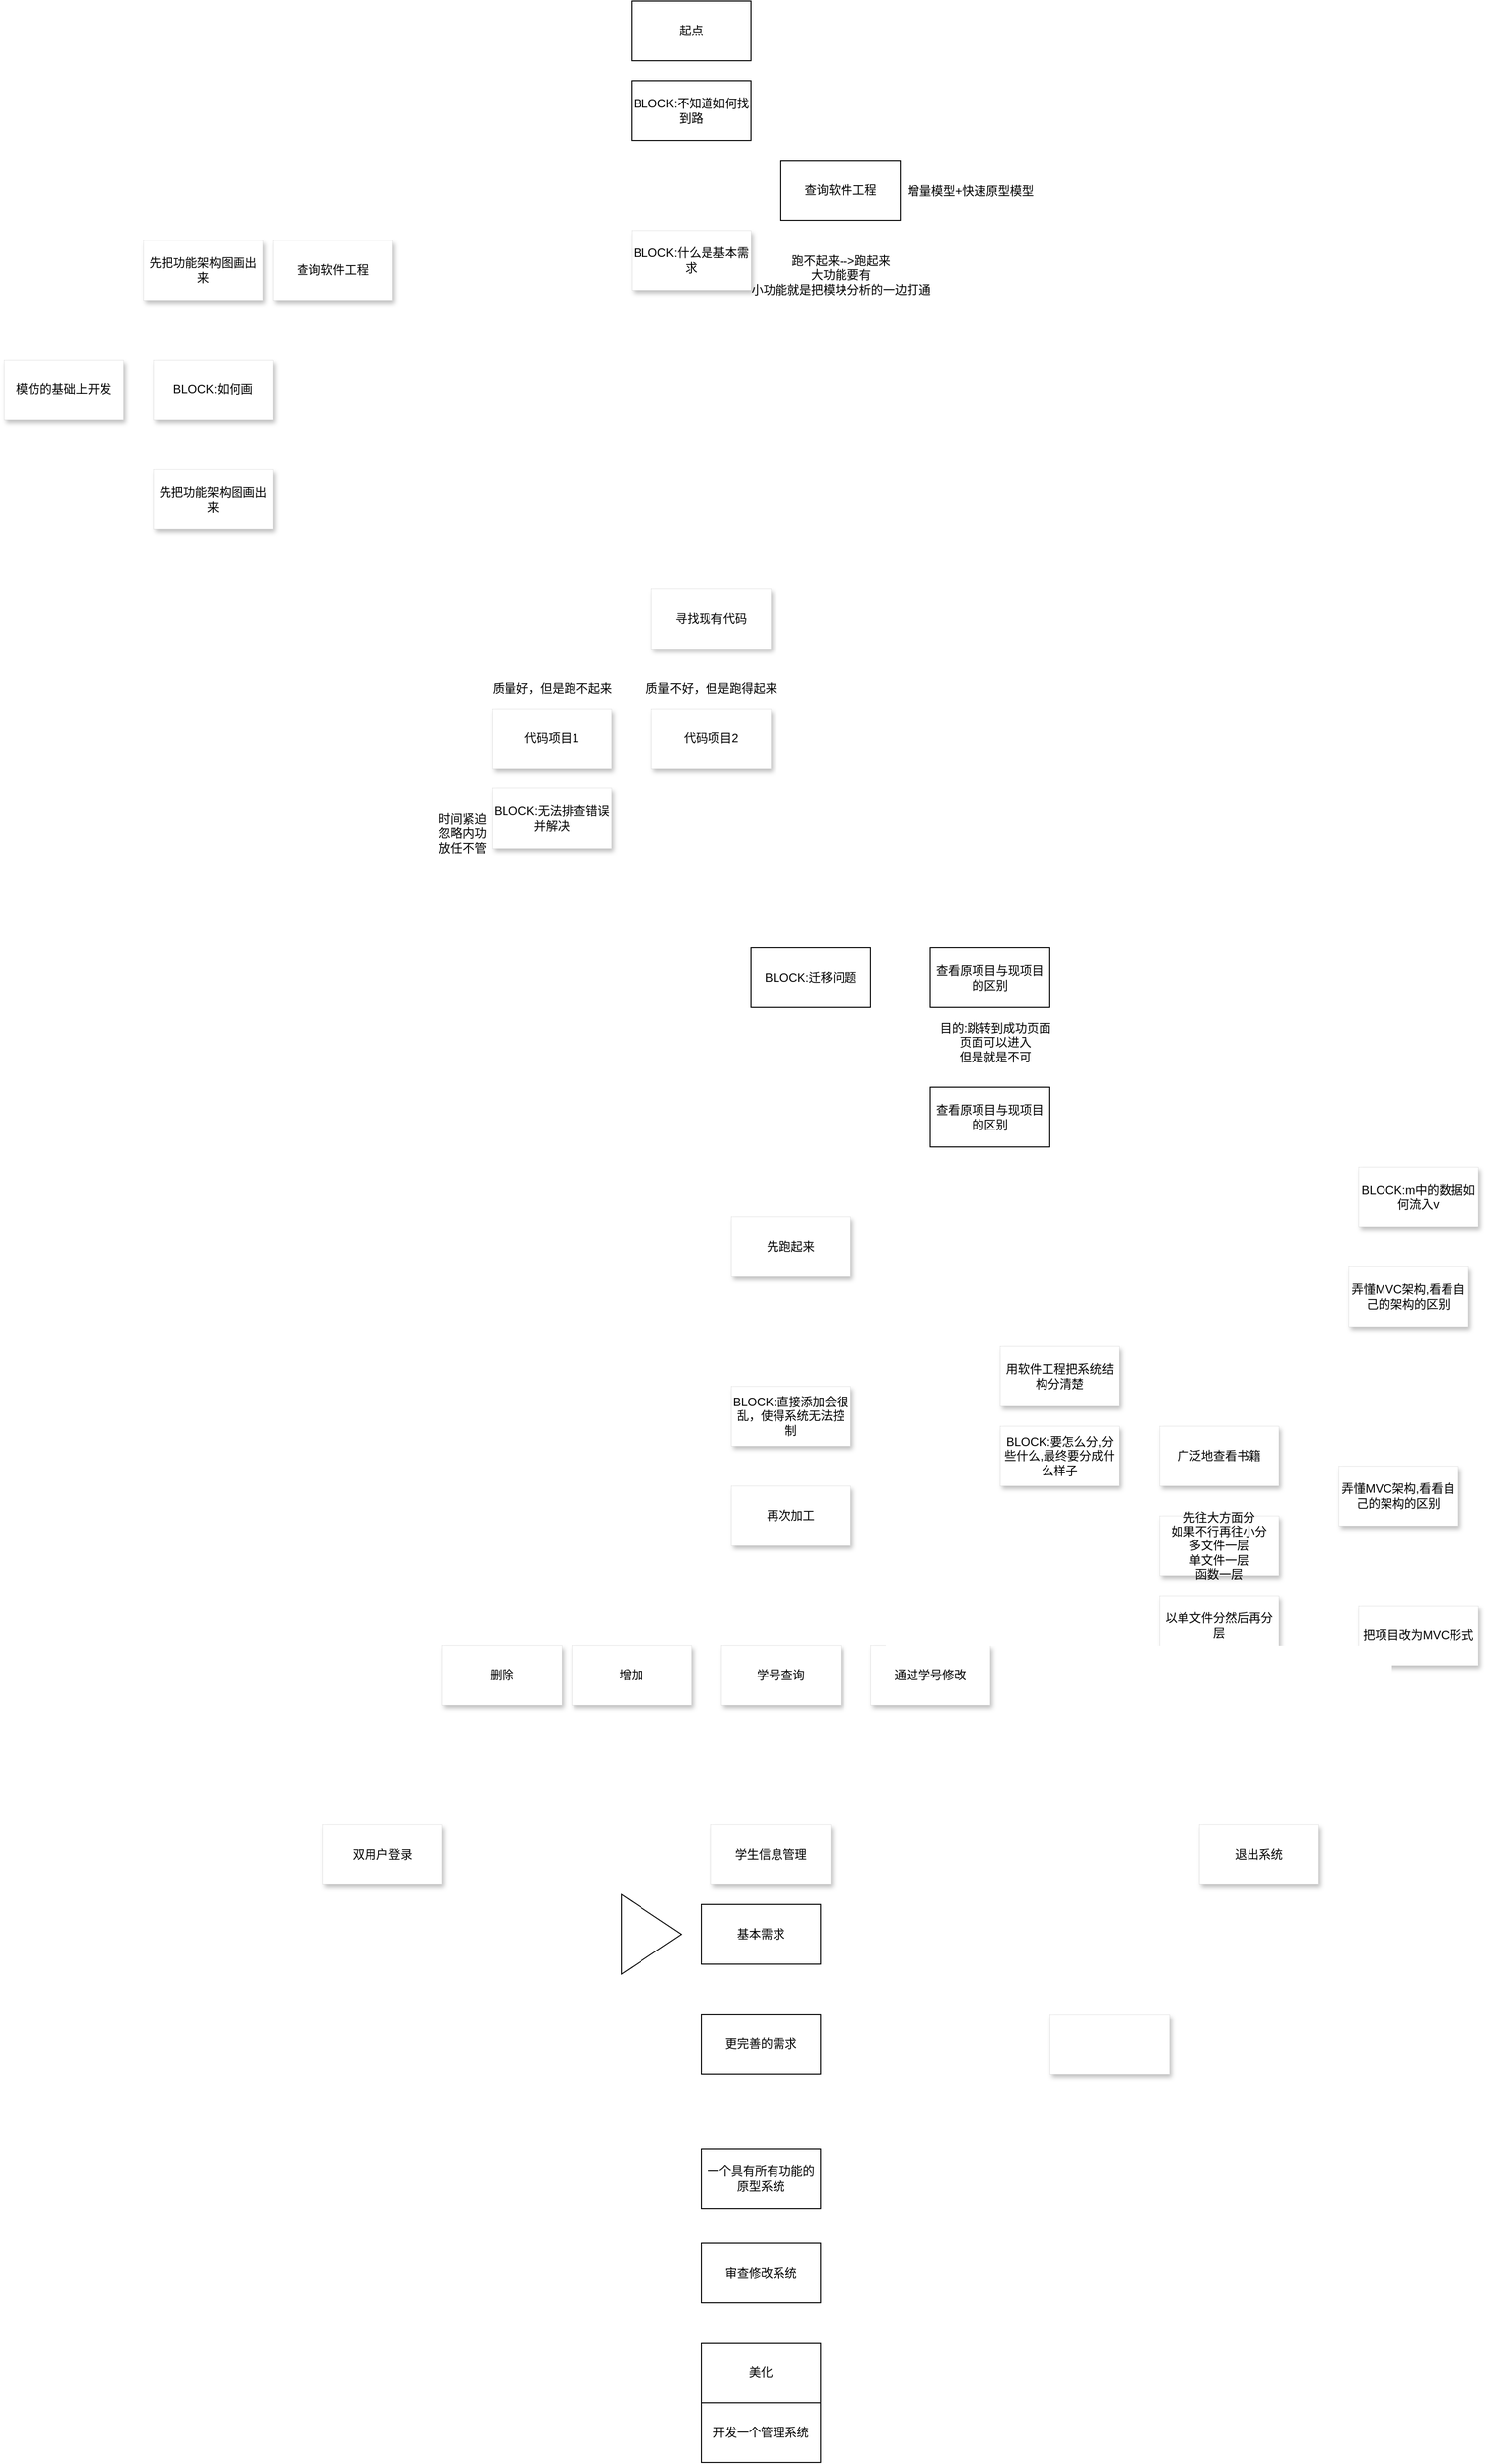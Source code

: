 <mxfile>
    <diagram id="VlpxSpH36Lv5Ca8QG7JC" name="第 1 页">
        <mxGraphModel dx="2254" dy="635" grid="1" gridSize="10" guides="1" tooltips="1" connect="1" arrows="1" fold="1" page="1" pageScale="1" pageWidth="1200" pageHeight="1920" background="#FFFFFF" math="0" shadow="0">
            <root>
                <mxCell id="0"/>
                <mxCell id="1" parent="0"/>
                <mxCell id="2" value="开发一个管理系统" style="whiteSpace=wrap;html=1;" parent="1" vertex="1">
                    <mxGeometry x="330" y="2440" width="120" height="60" as="geometry"/>
                </mxCell>
                <mxCell id="3" value="BLOCK:不知道如何找到路" style="whiteSpace=wrap;html=1;" parent="1" vertex="1">
                    <mxGeometry x="260" y="110" width="120" height="60" as="geometry"/>
                </mxCell>
                <mxCell id="6" value="查询软件工程" style="whiteSpace=wrap;html=1;" parent="1" vertex="1">
                    <mxGeometry x="410" y="190" width="120" height="60" as="geometry"/>
                </mxCell>
                <mxCell id="8" value="起点" style="whiteSpace=wrap;html=1;" parent="1" vertex="1">
                    <mxGeometry x="260" y="30" width="120" height="60" as="geometry"/>
                </mxCell>
                <mxCell id="9" value="基本需求" style="whiteSpace=wrap;html=1;" parent="1" vertex="1">
                    <mxGeometry x="330" y="1940" width="120" height="60" as="geometry"/>
                </mxCell>
                <mxCell id="10" value="一个具有所有功能的原型系统" style="whiteSpace=wrap;html=1;" parent="1" vertex="1">
                    <mxGeometry x="330" y="2185" width="120" height="60" as="geometry"/>
                </mxCell>
                <mxCell id="11" value="美化" style="whiteSpace=wrap;html=1;" parent="1" vertex="1">
                    <mxGeometry x="330" y="2380" width="120" height="60" as="geometry"/>
                </mxCell>
                <mxCell id="14" value="&lt;font color=&quot;#000000&quot;&gt;增量模型+快速原型模型&lt;br&gt;&lt;br&gt;&lt;br&gt;&lt;/font&gt;" style="text;html=1;align=center;verticalAlign=middle;resizable=0;points=[];autosize=1;strokeColor=none;" parent="1" vertex="1">
                    <mxGeometry x="530" y="210" width="140" height="50" as="geometry"/>
                </mxCell>
                <mxCell id="15" value="审查修改系统" style="whiteSpace=wrap;html=1;" parent="1" vertex="1">
                    <mxGeometry x="330" y="2280" width="120" height="60" as="geometry"/>
                </mxCell>
                <mxCell id="16" value="更完善的需求" style="whiteSpace=wrap;html=1;" parent="1" vertex="1">
                    <mxGeometry x="330" y="2050" width="120" height="60" as="geometry"/>
                </mxCell>
                <mxCell id="17" value="BLOCK:什么是基本需求" style="whiteSpace=wrap;html=1;shadow=1;strokeWidth=0;" parent="1" vertex="1">
                    <mxGeometry x="260" y="260" width="120" height="60" as="geometry"/>
                </mxCell>
                <mxCell id="18" value="查询软件工程" style="whiteSpace=wrap;html=1;shadow=1;strokeWidth=0;" parent="1" vertex="1">
                    <mxGeometry x="-100" y="270" width="120" height="60" as="geometry"/>
                </mxCell>
                <mxCell id="20" value="先把功能架构图画出来" style="whiteSpace=wrap;html=1;shadow=1;strokeWidth=0;" parent="1" vertex="1">
                    <mxGeometry x="-230" y="270" width="120" height="60" as="geometry"/>
                </mxCell>
                <mxCell id="21" value="BLOCK:如何画" style="whiteSpace=wrap;html=1;shadow=1;strokeWidth=0;" parent="1" vertex="1">
                    <mxGeometry x="-220" y="390" width="120" height="60" as="geometry"/>
                </mxCell>
                <mxCell id="22" value="模仿的基础上开发" style="whiteSpace=wrap;html=1;shadow=1;strokeWidth=0;" parent="1" vertex="1">
                    <mxGeometry x="-370" y="390" width="120" height="60" as="geometry"/>
                </mxCell>
                <mxCell id="23" value="先把功能架构图画出来" style="whiteSpace=wrap;html=1;shadow=1;strokeWidth=0;" parent="1" vertex="1">
                    <mxGeometry x="-220" y="500" width="120" height="60" as="geometry"/>
                </mxCell>
                <mxCell id="24" value="&lt;font color=&quot;#000000&quot;&gt;跑不起来--&amp;gt;跑起来&lt;br&gt;大功能要有&lt;br&gt;小功能就是把模块分析的一边打通&lt;br&gt;&lt;/font&gt;" style="text;html=1;align=center;verticalAlign=middle;resizable=0;points=[];autosize=1;strokeColor=none;" parent="1" vertex="1">
                    <mxGeometry x="370" y="280" width="200" height="50" as="geometry"/>
                </mxCell>
                <mxCell id="25" value="学生信息管理" style="whiteSpace=wrap;html=1;shadow=1;strokeWidth=0;" parent="1" vertex="1">
                    <mxGeometry x="340" y="1860" width="120" height="60" as="geometry"/>
                </mxCell>
                <mxCell id="26" value="双用户登录" style="whiteSpace=wrap;html=1;shadow=1;strokeWidth=0;" parent="1" vertex="1">
                    <mxGeometry x="-50" y="1860" width="120" height="60" as="geometry"/>
                </mxCell>
                <mxCell id="27" value="" style="whiteSpace=wrap;html=1;shadow=1;strokeWidth=0;" parent="1" vertex="1">
                    <mxGeometry x="680" y="2050" width="120" height="60" as="geometry"/>
                </mxCell>
                <mxCell id="28" value="退出系统" style="whiteSpace=wrap;html=1;shadow=1;strokeWidth=0;" parent="1" vertex="1">
                    <mxGeometry x="830" y="1860" width="120" height="60" as="geometry"/>
                </mxCell>
                <mxCell id="34" value="再次加工" style="whiteSpace=wrap;html=1;shadow=1;strokeWidth=0;" parent="1" vertex="1">
                    <mxGeometry x="360" y="1520" width="120" height="60" as="geometry"/>
                </mxCell>
                <mxCell id="35" value="寻找现有代码" style="whiteSpace=wrap;html=1;shadow=1;strokeWidth=0;" parent="1" vertex="1">
                    <mxGeometry x="280" y="620" width="120" height="60" as="geometry"/>
                </mxCell>
                <mxCell id="37" value="增加" style="whiteSpace=wrap;html=1;shadow=1;strokeWidth=0;" parent="1" vertex="1">
                    <mxGeometry x="200" y="1680" width="120" height="60" as="geometry"/>
                </mxCell>
                <mxCell id="38" value="学号查询" style="whiteSpace=wrap;html=1;shadow=1;strokeWidth=0;" parent="1" vertex="1">
                    <mxGeometry x="350" y="1680" width="120" height="60" as="geometry"/>
                </mxCell>
                <mxCell id="40" value="通过学号修改" style="whiteSpace=wrap;html=1;shadow=1;strokeWidth=0;" parent="1" vertex="1">
                    <mxGeometry x="500" y="1680" width="120" height="60" as="geometry"/>
                </mxCell>
                <mxCell id="42" value="先跑起来" style="whiteSpace=wrap;html=1;shadow=1;strokeWidth=0;" parent="1" vertex="1">
                    <mxGeometry x="360" y="1250" width="120" height="60" as="geometry"/>
                </mxCell>
                <mxCell id="46" value="BLOCK:无法排查错误并解决" style="whiteSpace=wrap;html=1;shadow=1;strokeWidth=0;" parent="1" vertex="1">
                    <mxGeometry x="120" y="820" width="120" height="60" as="geometry"/>
                </mxCell>
                <mxCell id="48" value="代码项目1" style="whiteSpace=wrap;html=1;shadow=1;strokeWidth=0;" parent="1" vertex="1">
                    <mxGeometry x="120" y="740" width="120" height="60" as="geometry"/>
                </mxCell>
                <mxCell id="49" value="代码项目2" style="whiteSpace=wrap;html=1;shadow=1;strokeWidth=0;" parent="1" vertex="1">
                    <mxGeometry x="280" y="740" width="120" height="60" as="geometry"/>
                </mxCell>
                <mxCell id="50" value="&lt;font color=&quot;#000000&quot;&gt;质量好，但是跑不起来&lt;/font&gt;" style="text;html=1;align=center;verticalAlign=middle;resizable=0;points=[];autosize=1;strokeColor=none;" parent="1" vertex="1">
                    <mxGeometry x="110" y="710" width="140" height="20" as="geometry"/>
                </mxCell>
                <mxCell id="51" value="&lt;font color=&quot;#000000&quot;&gt;质量不好，但是跑得起来&lt;/font&gt;" style="text;html=1;align=center;verticalAlign=middle;resizable=0;points=[];autosize=1;strokeColor=none;" parent="1" vertex="1">
                    <mxGeometry x="265" y="710" width="150" height="20" as="geometry"/>
                </mxCell>
                <mxCell id="54" value="&lt;font color=&quot;#000000&quot;&gt;时间紧迫&lt;br&gt;忽略内功&lt;br&gt;放任不管&lt;br&gt;&lt;/font&gt;" style="text;html=1;align=center;verticalAlign=middle;resizable=0;points=[];autosize=1;strokeColor=none;" parent="1" vertex="1">
                    <mxGeometry x="60" y="840" width="60" height="50" as="geometry"/>
                </mxCell>
                <mxCell id="55" value="BLOCK:迁移问题" style="whiteSpace=wrap;html=1;" parent="1" vertex="1">
                    <mxGeometry x="380" y="980" width="120" height="60" as="geometry"/>
                </mxCell>
                <mxCell id="56" value="查看原项目与现项目的区别" style="whiteSpace=wrap;html=1;" parent="1" vertex="1">
                    <mxGeometry x="560" y="980" width="120" height="60" as="geometry"/>
                </mxCell>
                <mxCell id="58" value="目的:跳转到成功页面&lt;br&gt;页面可以进入&lt;br&gt;但是就是不可" style="text;html=1;align=center;verticalAlign=middle;resizable=0;points=[];autosize=1;strokeColor=none;fontColor=#000000;" parent="1" vertex="1">
                    <mxGeometry x="560" y="1050" width="130" height="50" as="geometry"/>
                </mxCell>
                <mxCell id="59" value="查看原项目与现项目的区别" style="whiteSpace=wrap;html=1;" parent="1" vertex="1">
                    <mxGeometry x="560" y="1120" width="120" height="60" as="geometry"/>
                </mxCell>
                <mxCell id="64" value="BLOCK:直接添加会很乱，使得系统无法控制" style="whiteSpace=wrap;html=1;shadow=1;strokeWidth=0;" parent="1" vertex="1">
                    <mxGeometry x="360" y="1420" width="120" height="60" as="geometry"/>
                </mxCell>
                <mxCell id="65" value="用软件工程把系统结构分清楚" style="whiteSpace=wrap;html=1;shadow=1;strokeWidth=0;" parent="1" vertex="1">
                    <mxGeometry x="630" y="1380" width="120" height="60" as="geometry"/>
                </mxCell>
                <mxCell id="66" value="BLOCK:要怎么分,分些什么,最终要分成什么样子" style="whiteSpace=wrap;html=1;shadow=1;strokeWidth=0;" parent="1" vertex="1">
                    <mxGeometry x="630" y="1460" width="120" height="60" as="geometry"/>
                </mxCell>
                <mxCell id="68" value="广泛地查看书籍" style="whiteSpace=wrap;html=1;shadow=1;strokeWidth=0;" parent="1" vertex="1">
                    <mxGeometry x="790" y="1460" width="120" height="60" as="geometry"/>
                </mxCell>
                <mxCell id="71" value="先往大方面分&lt;br&gt;如果不行再往小分&lt;br&gt;多文件一层&lt;br&gt;单文件一层&lt;br&gt;函数一层" style="whiteSpace=wrap;html=1;shadow=1;strokeWidth=0;" parent="1" vertex="1">
                    <mxGeometry x="790" y="1550" width="120" height="60" as="geometry"/>
                </mxCell>
                <mxCell id="73" value="以单文件分然后再分层" style="whiteSpace=wrap;html=1;shadow=1;strokeWidth=0;" parent="1" vertex="1">
                    <mxGeometry x="790" y="1630" width="120" height="60" as="geometry"/>
                </mxCell>
                <mxCell id="76" value="把项目改为MVC形式" style="whiteSpace=wrap;html=1;shadow=1;strokeWidth=0;" parent="1" vertex="1">
                    <mxGeometry x="990" y="1640" width="120" height="60" as="geometry"/>
                </mxCell>
                <mxCell id="78" value="弄懂MVC架构,看看自己的架构的区别" style="whiteSpace=wrap;html=1;shadow=1;strokeWidth=0;" parent="1" vertex="1">
                    <mxGeometry x="980" y="1300" width="120" height="60" as="geometry"/>
                </mxCell>
                <mxCell id="80" value="BLOCK:m中的数据如何流入v&lt;br&gt;" style="whiteSpace=wrap;html=1;shadow=1;strokeWidth=0;" parent="1" vertex="1">
                    <mxGeometry x="990" y="1200" width="120" height="60" as="geometry"/>
                </mxCell>
                <mxCell id="81" value="" style="triangle;whiteSpace=wrap;html=1;fontColor=#000000;" parent="1" vertex="1">
                    <mxGeometry x="250" y="1930" width="60" height="80" as="geometry"/>
                </mxCell>
                <mxCell id="82" value="弄懂MVC架构,看看自己的架构的区别" style="whiteSpace=wrap;html=1;shadow=1;strokeWidth=0;" parent="1" vertex="1">
                    <mxGeometry x="970" y="1500" width="120" height="60" as="geometry"/>
                </mxCell>
                <mxCell id="84" value="删除" style="whiteSpace=wrap;html=1;shadow=1;strokeWidth=0;" parent="1" vertex="1">
                    <mxGeometry x="70" y="1680" width="120" height="60" as="geometry"/>
                </mxCell>
            </root>
        </mxGraphModel>
    </diagram>
</mxfile>